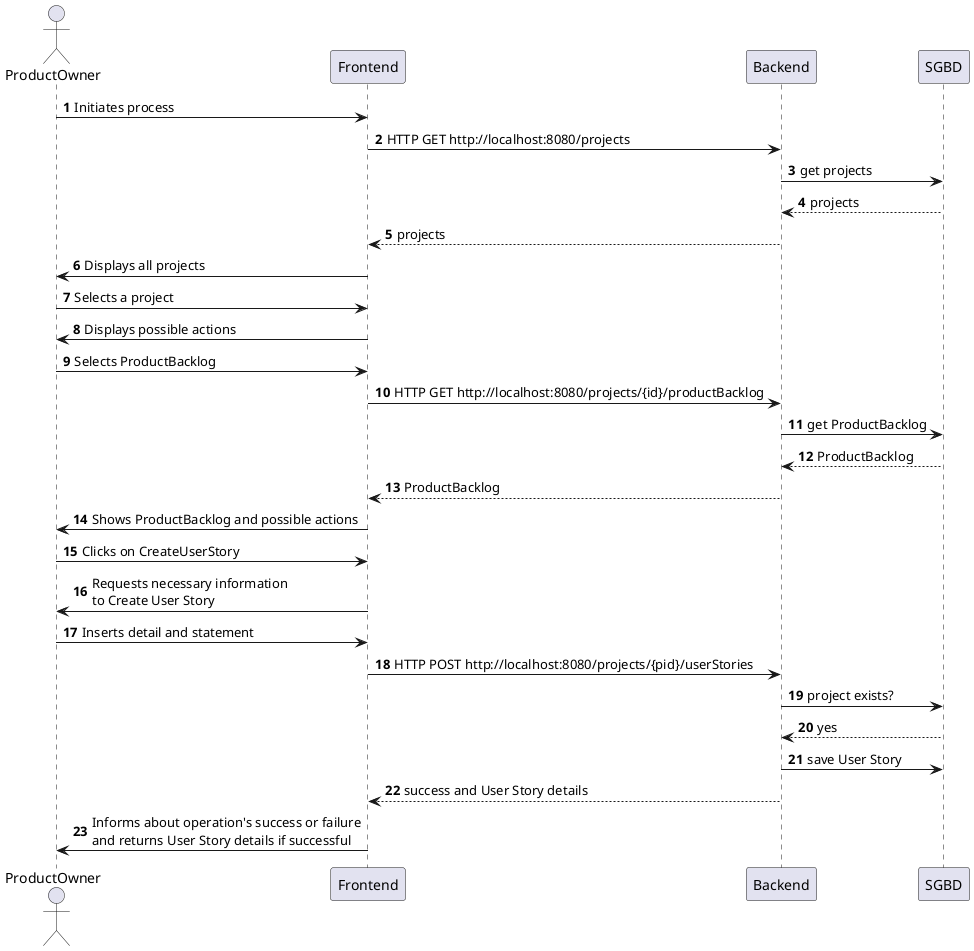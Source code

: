 @startuml
'https://plantuml.com/sequence-diagram

autonumber
actor ProductOwner as dir
participant Frontend as ui
participant Backend as bck
participant "SGBD" as db

dir-> ui : Initiates process
ui-> bck : HTTP GET http://localhost:8080/projects
bck -> db : get projects
db --> bck : projects
bck--> ui : projects
ui -> dir : Displays all projects
dir -> ui : Selects a project
ui-> dir : Displays possible actions
dir -> ui : Selects ProductBacklog
ui-> bck : HTTP GET http://localhost:8080/projects/{id}/productBacklog
bck -> db : get ProductBacklog
db --> bck : ProductBacklog
bck--> ui : ProductBacklog
ui-> dir : Shows ProductBacklog and possible actions
dir -> ui : Clicks on CreateUserStory
ui-> dir : Requests necessary information\nto Create User Story
dir -> ui : Inserts detail and statement
ui -> bck : HTTP POST http://localhost:8080/projects/{pid}/userStories
bck -> db : project exists?
db --> bck : yes
bck -> db : save User Story
bck --> ui : success and User Story details
ui -> dir : Informs about operation's success or failure\nand returns User Story details if successful
@enduml